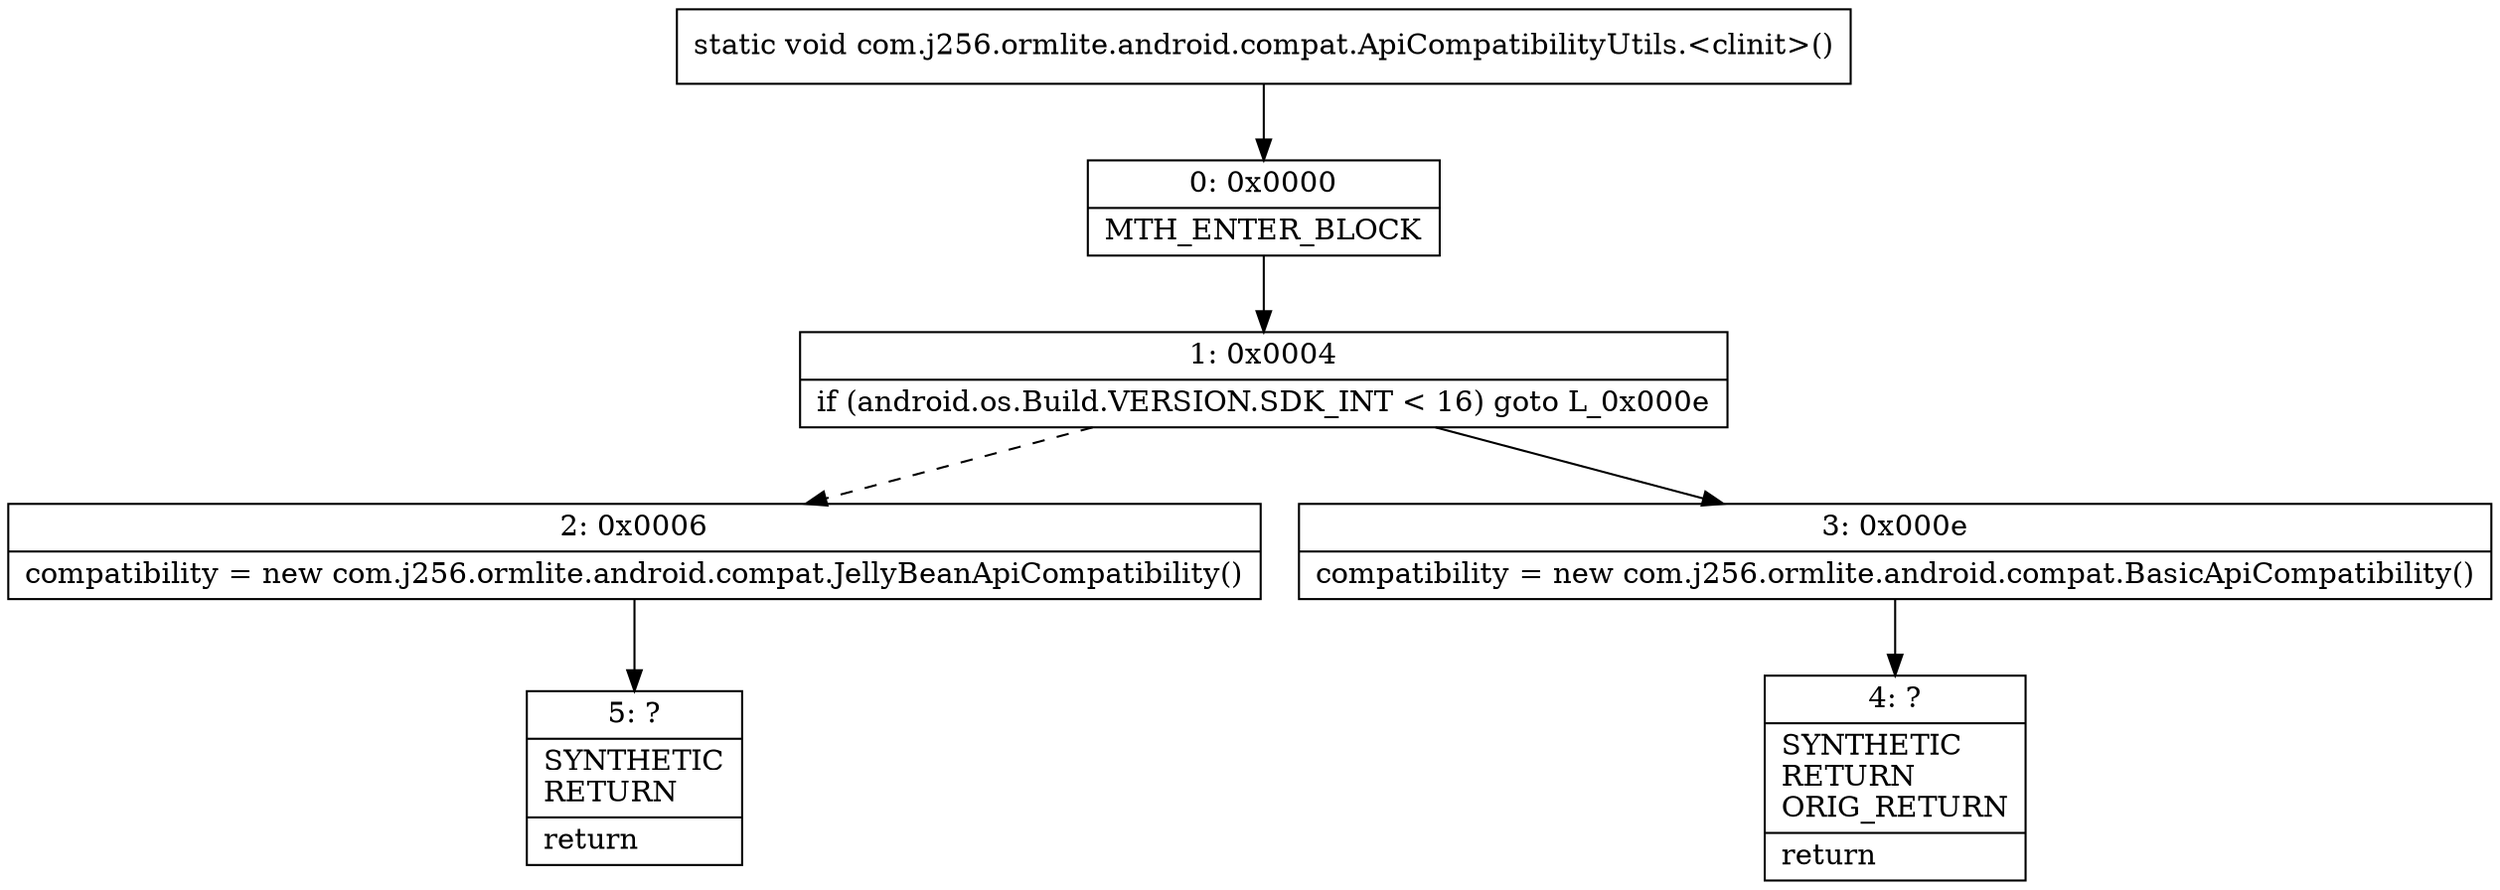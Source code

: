digraph "CFG forcom.j256.ormlite.android.compat.ApiCompatibilityUtils.\<clinit\>()V" {
Node_0 [shape=record,label="{0\:\ 0x0000|MTH_ENTER_BLOCK\l}"];
Node_1 [shape=record,label="{1\:\ 0x0004|if (android.os.Build.VERSION.SDK_INT \< 16) goto L_0x000e\l}"];
Node_2 [shape=record,label="{2\:\ 0x0006|compatibility = new com.j256.ormlite.android.compat.JellyBeanApiCompatibility()\l}"];
Node_3 [shape=record,label="{3\:\ 0x000e|compatibility = new com.j256.ormlite.android.compat.BasicApiCompatibility()\l}"];
Node_4 [shape=record,label="{4\:\ ?|SYNTHETIC\lRETURN\lORIG_RETURN\l|return\l}"];
Node_5 [shape=record,label="{5\:\ ?|SYNTHETIC\lRETURN\l|return\l}"];
MethodNode[shape=record,label="{static void com.j256.ormlite.android.compat.ApiCompatibilityUtils.\<clinit\>() }"];
MethodNode -> Node_0;
Node_0 -> Node_1;
Node_1 -> Node_2[style=dashed];
Node_1 -> Node_3;
Node_2 -> Node_5;
Node_3 -> Node_4;
}

